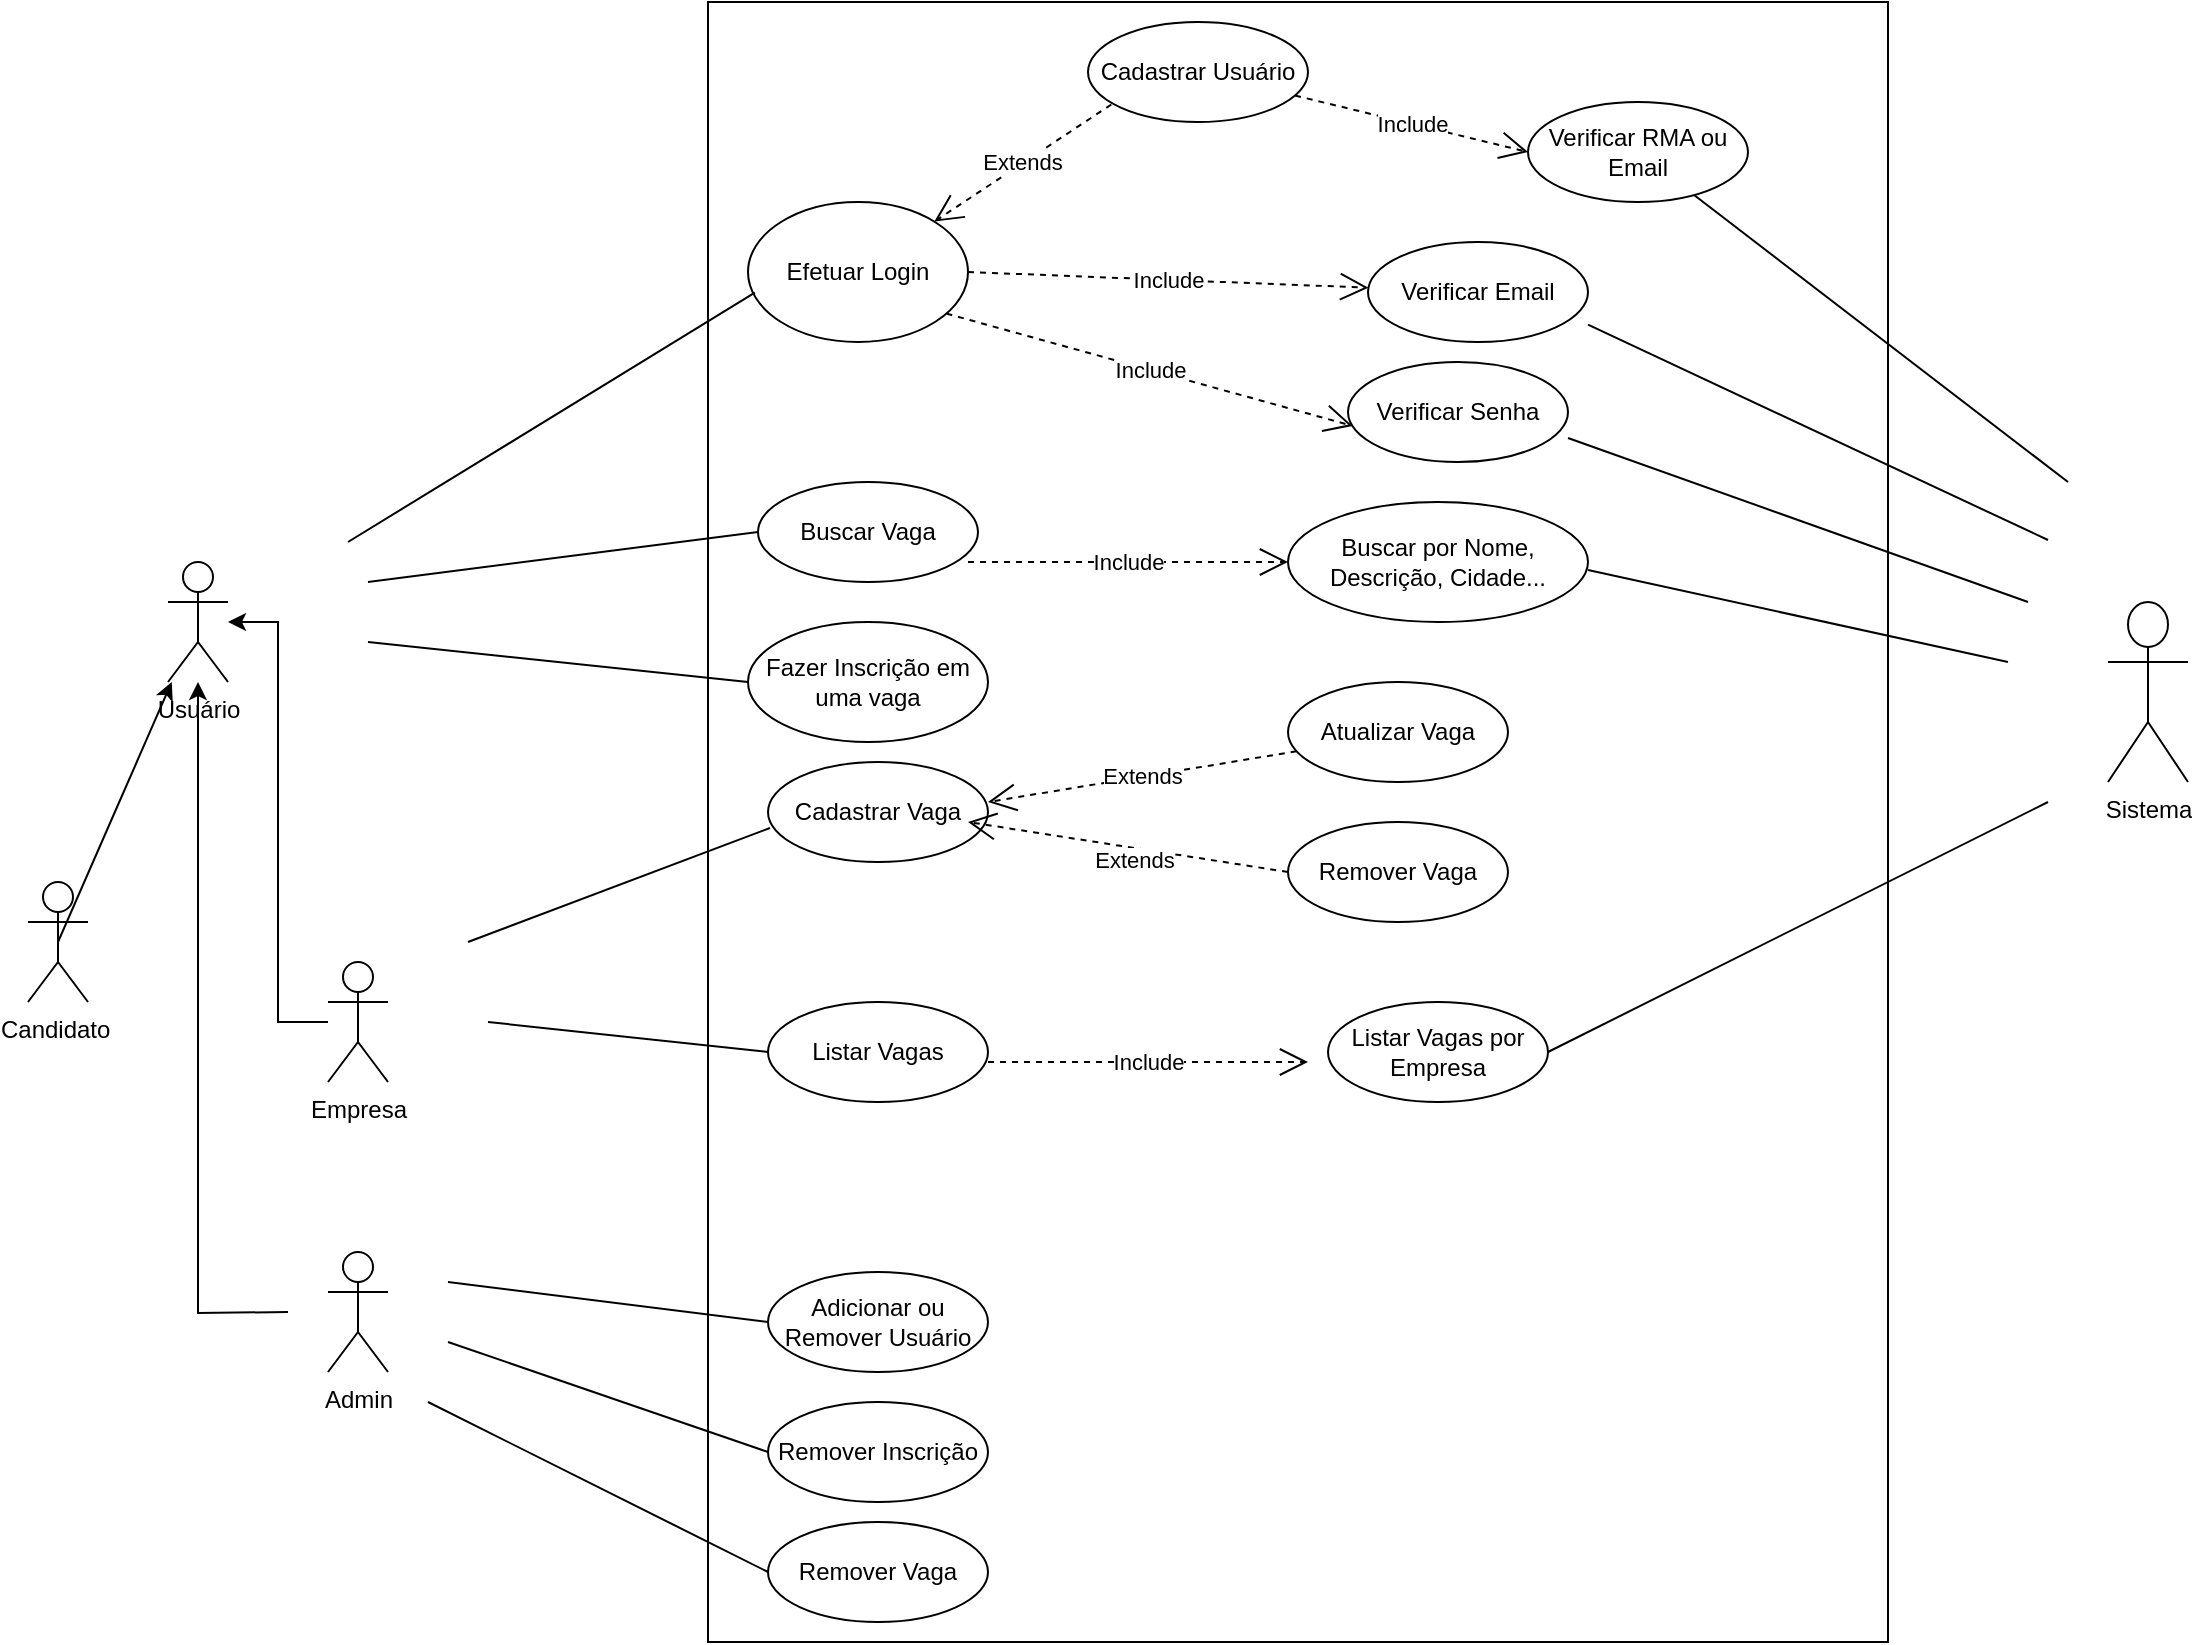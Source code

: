 <mxfile version="13.6.2" type="device"><diagram id="vJzq4U6TeL9OOBhiF5mL" name="Page-1"><mxGraphModel dx="2105" dy="2117" grid="1" gridSize="10" guides="1" tooltips="1" connect="1" arrows="1" fold="1" page="1" pageScale="1" pageWidth="827" pageHeight="1169" math="0" shadow="0"><root><mxCell id="0"/><mxCell id="1" parent="0"/><mxCell id="Ao9BMOoBqjLr6LpvXvP_-4" value="Usuário" style="shape=umlActor;verticalLabelPosition=bottom;labelBackgroundColor=#ffffff;verticalAlign=top;html=1;outlineConnect=0;" parent="1" vertex="1"><mxGeometry x="-110" y="210" width="30" height="60" as="geometry"/></mxCell><mxCell id="Ao9BMOoBqjLr6LpvXvP_-5" value="" style="rounded=0;whiteSpace=wrap;html=1;" parent="1" vertex="1"><mxGeometry x="160" y="-70" width="590" height="820" as="geometry"/></mxCell><mxCell id="Ao9BMOoBqjLr6LpvXvP_-6" value="Sistema&lt;br&gt;" style="shape=umlActor;verticalLabelPosition=bottom;labelBackgroundColor=#ffffff;verticalAlign=top;html=1;outlineConnect=0;" parent="1" vertex="1"><mxGeometry x="860" y="230" width="40" height="90" as="geometry"/></mxCell><mxCell id="Ao9BMOoBqjLr6LpvXvP_-17" style="edgeStyle=orthogonalEdgeStyle;rounded=0;orthogonalLoop=1;jettySize=auto;html=1;" parent="1" source="Ao9BMOoBqjLr6LpvXvP_-7" target="Ao9BMOoBqjLr6LpvXvP_-4" edge="1"><mxGeometry relative="1" as="geometry"><mxPoint x="-60" y="450" as="sourcePoint"/><Array as="points"><mxPoint x="-55" y="440"/></Array></mxGeometry></mxCell><mxCell id="Ao9BMOoBqjLr6LpvXvP_-7" value="Empresa" style="shape=umlActor;verticalLabelPosition=bottom;labelBackgroundColor=#ffffff;verticalAlign=top;html=1;outlineConnect=0;" parent="1" vertex="1"><mxGeometry x="-30" y="410" width="30" height="60" as="geometry"/></mxCell><mxCell id="Ao9BMOoBqjLr6LpvXvP_-8" value="Candidato&amp;nbsp;" style="shape=umlActor;verticalLabelPosition=bottom;labelBackgroundColor=#ffffff;verticalAlign=top;html=1;outlineConnect=0;" parent="1" vertex="1"><mxGeometry x="-180" y="370" width="30" height="60" as="geometry"/></mxCell><mxCell id="Ao9BMOoBqjLr6LpvXvP_-22" value="Efetuar Login" style="ellipse;whiteSpace=wrap;html=1;" parent="1" vertex="1"><mxGeometry x="180" y="30" width="110" height="70" as="geometry"/></mxCell><mxCell id="Ao9BMOoBqjLr6LpvXvP_-23" value="Fazer Inscrição em uma vaga" style="ellipse;whiteSpace=wrap;html=1;" parent="1" vertex="1"><mxGeometry x="180" y="240" width="120" height="60" as="geometry"/></mxCell><mxCell id="Ao9BMOoBqjLr6LpvXvP_-24" value="Cadastrar Vaga" style="ellipse;whiteSpace=wrap;html=1;" parent="1" vertex="1"><mxGeometry x="190" y="310" width="110" height="50" as="geometry"/></mxCell><mxCell id="Ao9BMOoBqjLr6LpvXvP_-25" value="Listar Vagas" style="ellipse;whiteSpace=wrap;html=1;" parent="1" vertex="1"><mxGeometry x="190" y="430" width="110" height="50" as="geometry"/></mxCell><mxCell id="Ao9BMOoBqjLr6LpvXvP_-26" value="Adicionar ou Remover Usuário" style="ellipse;whiteSpace=wrap;html=1;" parent="1" vertex="1"><mxGeometry x="190" y="565" width="110" height="50" as="geometry"/></mxCell><mxCell id="Ao9BMOoBqjLr6LpvXvP_-27" value="Cadastrar Usuário" style="ellipse;whiteSpace=wrap;html=1;" parent="1" vertex="1"><mxGeometry x="350" y="-60" width="110" height="50" as="geometry"/></mxCell><mxCell id="Ao9BMOoBqjLr6LpvXvP_-29" value="Extends" style="endArrow=open;endSize=12;dashed=1;html=1;exitX=0.106;exitY=0.825;exitDx=0;exitDy=0;exitPerimeter=0;" parent="1" source="Ao9BMOoBqjLr6LpvXvP_-27" target="Ao9BMOoBqjLr6LpvXvP_-22" edge="1"><mxGeometry width="160" relative="1" as="geometry"><mxPoint x="380" y="170" as="sourcePoint"/><mxPoint x="540" y="170" as="targetPoint"/></mxGeometry></mxCell><mxCell id="Ao9BMOoBqjLr6LpvXvP_-32" value="Include" style="endArrow=open;endSize=12;dashed=1;html=1;exitX=0.902;exitY=0.797;exitDx=0;exitDy=0;exitPerimeter=0;entryX=0.021;entryY=0.639;entryDx=0;entryDy=0;entryPerimeter=0;" parent="1" source="Ao9BMOoBqjLr6LpvXvP_-22" target="Ao9BMOoBqjLr6LpvXvP_-33" edge="1"><mxGeometry width="160" relative="1" as="geometry"><mxPoint x="380" y="160" as="sourcePoint"/><mxPoint x="530" y="160" as="targetPoint"/></mxGeometry></mxCell><mxCell id="Ao9BMOoBqjLr6LpvXvP_-33" value="Verificar Senha" style="ellipse;whiteSpace=wrap;html=1;" parent="1" vertex="1"><mxGeometry x="480" y="110" width="110" height="50" as="geometry"/></mxCell><mxCell id="Ao9BMOoBqjLr6LpvXvP_-34" value="Include" style="endArrow=open;endSize=12;dashed=1;html=1;exitX=1;exitY=0.5;exitDx=0;exitDy=0;" parent="1" source="Ao9BMOoBqjLr6LpvXvP_-22" target="Ao9BMOoBqjLr6LpvXvP_-36" edge="1"><mxGeometry width="160" relative="1" as="geometry"><mxPoint x="450" y="110" as="sourcePoint"/><mxPoint x="610" y="110" as="targetPoint"/></mxGeometry></mxCell><mxCell id="Ao9BMOoBqjLr6LpvXvP_-35" style="edgeStyle=orthogonalEdgeStyle;rounded=0;orthogonalLoop=1;jettySize=auto;html=1;exitX=0.5;exitY=1;exitDx=0;exitDy=0;" parent="1" source="Ao9BMOoBqjLr6LpvXvP_-33" target="Ao9BMOoBqjLr6LpvXvP_-33" edge="1"><mxGeometry relative="1" as="geometry"/></mxCell><mxCell id="Ao9BMOoBqjLr6LpvXvP_-36" value="Verificar Email" style="ellipse;whiteSpace=wrap;html=1;" parent="1" vertex="1"><mxGeometry x="490" y="50" width="110" height="50" as="geometry"/></mxCell><mxCell id="Ao9BMOoBqjLr6LpvXvP_-42" value="" style="endArrow=none;html=1;entryX=0.031;entryY=0.648;entryDx=0;entryDy=0;entryPerimeter=0;" parent="1" target="Ao9BMOoBqjLr6LpvXvP_-22" edge="1"><mxGeometry width="50" height="50" relative="1" as="geometry"><mxPoint x="-20" y="200" as="sourcePoint"/><mxPoint x="218.58" y="-2.25" as="targetPoint"/></mxGeometry></mxCell><mxCell id="Ao9BMOoBqjLr6LpvXvP_-43" value="" style="endArrow=none;html=1;entryX=0;entryY=0.5;entryDx=0;entryDy=0;" parent="1" target="Ao9BMOoBqjLr6LpvXvP_-23" edge="1"><mxGeometry width="50" height="50" relative="1" as="geometry"><mxPoint x="-10" y="250" as="sourcePoint"/><mxPoint x="228.58" y="7.75" as="targetPoint"/></mxGeometry></mxCell><mxCell id="Ao9BMOoBqjLr6LpvXvP_-45" value="" style="endArrow=none;html=1;" parent="1" edge="1"><mxGeometry width="50" height="50" relative="1" as="geometry"><mxPoint x="820" y="230" as="sourcePoint"/><mxPoint x="590" y="148" as="targetPoint"/></mxGeometry></mxCell><mxCell id="Ao9BMOoBqjLr6LpvXvP_-46" value="" style="endArrow=none;html=1;exitX=1;exitY=1;exitDx=0;exitDy=0;" parent="1" edge="1"><mxGeometry width="50" height="50" relative="1" as="geometry"><mxPoint x="600.001" y="91.338" as="sourcePoint"/><mxPoint x="830" y="199" as="targetPoint"/></mxGeometry></mxCell><mxCell id="Ao9BMOoBqjLr6LpvXvP_-53" value="Verificar RMA ou Email" style="ellipse;whiteSpace=wrap;html=1;" parent="1" vertex="1"><mxGeometry x="570" y="-20" width="110" height="50" as="geometry"/></mxCell><mxCell id="Ao9BMOoBqjLr6LpvXvP_-80" style="edgeStyle=orthogonalEdgeStyle;rounded=0;orthogonalLoop=1;jettySize=auto;html=1;" parent="1" edge="1" target="Ao9BMOoBqjLr6LpvXvP_-4"><mxGeometry relative="1" as="geometry"><mxPoint x="-300" y="460" as="targetPoint"/><mxPoint x="-50" y="585" as="sourcePoint"/></mxGeometry></mxCell><mxCell id="Ao9BMOoBqjLr6LpvXvP_-55" value="Admin" style="shape=umlActor;verticalLabelPosition=bottom;labelBackgroundColor=#ffffff;verticalAlign=top;html=1;outlineConnect=0;" parent="1" vertex="1"><mxGeometry x="-30" y="555" width="30" height="60" as="geometry"/></mxCell><mxCell id="Ao9BMOoBqjLr6LpvXvP_-57" value="Include" style="endArrow=open;endSize=12;dashed=1;html=1;entryX=0;entryY=0.5;entryDx=0;entryDy=0;" parent="1" source="Ao9BMOoBqjLr6LpvXvP_-27" target="Ao9BMOoBqjLr6LpvXvP_-53" edge="1"><mxGeometry width="160" relative="1" as="geometry"><mxPoint x="380" y="60" as="sourcePoint"/><mxPoint x="540" y="60" as="targetPoint"/></mxGeometry></mxCell><mxCell id="Ao9BMOoBqjLr6LpvXvP_-60" value="" style="endArrow=none;html=1;" parent="1" edge="1" target="Ao9BMOoBqjLr6LpvXvP_-53"><mxGeometry width="50" height="50" relative="1" as="geometry"><mxPoint x="840" y="170" as="sourcePoint"/><mxPoint x="600" y="10" as="targetPoint"/></mxGeometry></mxCell><mxCell id="Ao9BMOoBqjLr6LpvXvP_-69" value="" style="endArrow=none;html=1;entryX=0.009;entryY=0.66;entryDx=0;entryDy=0;entryPerimeter=0;" parent="1" target="Ao9BMOoBqjLr6LpvXvP_-24" edge="1"><mxGeometry width="50" height="50" relative="1" as="geometry"><mxPoint x="40" y="400" as="sourcePoint"/><mxPoint x="140" y="320" as="targetPoint"/></mxGeometry></mxCell><mxCell id="Ao9BMOoBqjLr6LpvXvP_-70" value="" style="endArrow=none;html=1;entryX=0;entryY=0.5;entryDx=0;entryDy=0;" parent="1" target="Ao9BMOoBqjLr6LpvXvP_-25" edge="1"><mxGeometry width="50" height="50" relative="1" as="geometry"><mxPoint x="50" y="440" as="sourcePoint"/><mxPoint x="230" y="370" as="targetPoint"/></mxGeometry></mxCell><mxCell id="Ao9BMOoBqjLr6LpvXvP_-81" value="" style="endArrow=none;html=1;entryX=0;entryY=0.5;entryDx=0;entryDy=0;" parent="1" target="Ao9BMOoBqjLr6LpvXvP_-26" edge="1"><mxGeometry width="50" height="50" relative="1" as="geometry"><mxPoint x="30" y="570" as="sourcePoint"/><mxPoint x="140" y="520" as="targetPoint"/></mxGeometry></mxCell><mxCell id="Ao9BMOoBqjLr6LpvXvP_-82" value="Remover Vaga" style="ellipse;whiteSpace=wrap;html=1;" parent="1" vertex="1"><mxGeometry x="450" y="340" width="110" height="50" as="geometry"/></mxCell><mxCell id="Ao9BMOoBqjLr6LpvXvP_-90" value="Atualizar Vaga" style="ellipse;whiteSpace=wrap;html=1;" parent="1" vertex="1"><mxGeometry x="450" y="270" width="110" height="50" as="geometry"/></mxCell><mxCell id="Ao9BMOoBqjLr6LpvXvP_-92" value="Remover Inscrição" style="ellipse;whiteSpace=wrap;html=1;" parent="1" vertex="1"><mxGeometry x="190" y="630" width="110" height="50" as="geometry"/></mxCell><mxCell id="Ao9BMOoBqjLr6LpvXvP_-93" value="Remover Vaga" style="ellipse;whiteSpace=wrap;html=1;" parent="1" vertex="1"><mxGeometry x="190" y="690" width="110" height="50" as="geometry"/></mxCell><mxCell id="Ao9BMOoBqjLr6LpvXvP_-94" value="" style="endArrow=none;html=1;entryX=0;entryY=0.5;entryDx=0;entryDy=0;" parent="1" target="Ao9BMOoBqjLr6LpvXvP_-92" edge="1"><mxGeometry width="50" height="50" relative="1" as="geometry"><mxPoint x="30" y="600" as="sourcePoint"/><mxPoint x="150" y="610" as="targetPoint"/></mxGeometry></mxCell><mxCell id="Ao9BMOoBqjLr6LpvXvP_-95" value="" style="endArrow=none;html=1;entryX=0;entryY=0.5;entryDx=0;entryDy=0;" parent="1" target="Ao9BMOoBqjLr6LpvXvP_-93" edge="1"><mxGeometry width="50" height="50" relative="1" as="geometry"><mxPoint x="20" y="630" as="sourcePoint"/><mxPoint x="150" y="680" as="targetPoint"/></mxGeometry></mxCell><mxCell id="Ao9BMOoBqjLr6LpvXvP_-96" value="Buscar Vaga" style="ellipse;whiteSpace=wrap;html=1;" parent="1" vertex="1"><mxGeometry x="185" y="170" width="110" height="50" as="geometry"/></mxCell><mxCell id="Ao9BMOoBqjLr6LpvXvP_-97" value="" style="endArrow=none;html=1;entryX=0;entryY=0.5;entryDx=0;entryDy=0;" parent="1" target="Ao9BMOoBqjLr6LpvXvP_-96" edge="1"><mxGeometry width="50" height="50" relative="1" as="geometry"><mxPoint x="-10" y="220" as="sourcePoint"/><mxPoint x="170" y="190" as="targetPoint"/></mxGeometry></mxCell><mxCell id="Ao9BMOoBqjLr6LpvXvP_-98" value="Include" style="endArrow=open;endSize=12;dashed=1;html=1;" parent="1" edge="1"><mxGeometry width="160" relative="1" as="geometry"><mxPoint x="290" y="210" as="sourcePoint"/><mxPoint x="450" y="210" as="targetPoint"/></mxGeometry></mxCell><mxCell id="Ao9BMOoBqjLr6LpvXvP_-99" value="Buscar por Nome, Descrição, Cidade..." style="ellipse;whiteSpace=wrap;html=1;" parent="1" vertex="1"><mxGeometry x="450" y="180" width="150" height="60" as="geometry"/></mxCell><mxCell id="Ao9BMOoBqjLr6LpvXvP_-100" value="" style="endArrow=none;html=1;" parent="1" edge="1"><mxGeometry width="50" height="50" relative="1" as="geometry"><mxPoint x="810" y="260" as="sourcePoint"/><mxPoint x="600" y="214" as="targetPoint"/></mxGeometry></mxCell><mxCell id="Ao9BMOoBqjLr6LpvXvP_-102" value="Listar Vagas por Empresa" style="ellipse;whiteSpace=wrap;html=1;" parent="1" vertex="1"><mxGeometry x="470" y="430" width="110" height="50" as="geometry"/></mxCell><mxCell id="Ao9BMOoBqjLr6LpvXvP_-103" value="Include" style="endArrow=open;endSize=12;dashed=1;html=1;" parent="1" edge="1"><mxGeometry width="160" relative="1" as="geometry"><mxPoint x="300" y="460" as="sourcePoint"/><mxPoint x="460" y="460" as="targetPoint"/><Array as="points"/></mxGeometry></mxCell><mxCell id="Ao9BMOoBqjLr6LpvXvP_-104" value="" style="endArrow=none;html=1;exitX=1;exitY=0.5;exitDx=0;exitDy=0;" parent="1" source="Ao9BMOoBqjLr6LpvXvP_-102" edge="1"><mxGeometry width="50" height="50" relative="1" as="geometry"><mxPoint x="660" y="490" as="sourcePoint"/><mxPoint x="830" y="330" as="targetPoint"/></mxGeometry></mxCell><mxCell id="ThYjQad-b3dBwPVYEmhE-3" value="" style="endArrow=classic;html=1;exitX=0.5;exitY=0.5;exitDx=0;exitDy=0;exitPerimeter=0;" edge="1" parent="1" source="Ao9BMOoBqjLr6LpvXvP_-8" target="Ao9BMOoBqjLr6LpvXvP_-4"><mxGeometry width="50" height="50" relative="1" as="geometry"><mxPoint x="-20" y="380" as="sourcePoint"/><mxPoint x="30" y="330" as="targetPoint"/></mxGeometry></mxCell><mxCell id="ThYjQad-b3dBwPVYEmhE-5" value="Extends" style="endArrow=open;endSize=12;dashed=1;html=1;exitX=0.039;exitY=0.693;exitDx=0;exitDy=0;exitPerimeter=0;" edge="1" parent="1" source="Ao9BMOoBqjLr6LpvXvP_-90"><mxGeometry width="160" relative="1" as="geometry"><mxPoint x="300" y="340" as="sourcePoint"/><mxPoint x="300" y="330" as="targetPoint"/></mxGeometry></mxCell><mxCell id="ThYjQad-b3dBwPVYEmhE-6" value="Extends" style="endArrow=open;endSize=12;dashed=1;html=1;exitX=0;exitY=0.5;exitDx=0;exitDy=0;" edge="1" parent="1" source="Ao9BMOoBqjLr6LpvXvP_-82"><mxGeometry x="-0.041" y="6" width="160" relative="1" as="geometry"><mxPoint x="290" y="360" as="sourcePoint"/><mxPoint x="290" y="340" as="targetPoint"/><mxPoint as="offset"/></mxGeometry></mxCell></root></mxGraphModel></diagram></mxfile>
